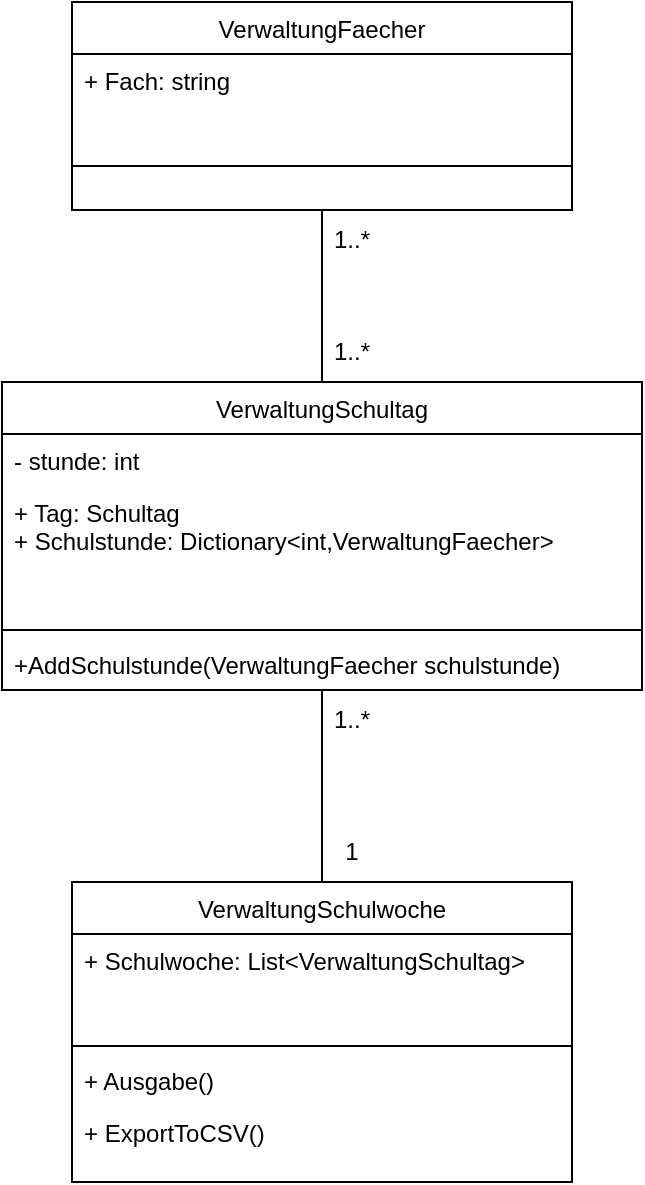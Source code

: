 <mxfile version="20.5.3" type="device"><diagram id="C5RBs43oDa-KdzZeNtuy" name="Page-1"><mxGraphModel dx="784" dy="1125" grid="1" gridSize="10" guides="1" tooltips="1" connect="1" arrows="1" fold="1" page="1" pageScale="1" pageWidth="827" pageHeight="1169" math="0" shadow="0"><root><mxCell id="WIyWlLk6GJQsqaUBKTNV-0"/><mxCell id="WIyWlLk6GJQsqaUBKTNV-1" parent="WIyWlLk6GJQsqaUBKTNV-0"/><mxCell id="PesC4K03k5s6M1anFj5u-26" style="edgeStyle=orthogonalEdgeStyle;rounded=0;orthogonalLoop=1;jettySize=auto;html=1;exitX=0.5;exitY=0;exitDx=0;exitDy=0;entryX=0.5;entryY=1;entryDx=0;entryDy=0;endArrow=none;endFill=0;" edge="1" parent="WIyWlLk6GJQsqaUBKTNV-1" source="PesC4K03k5s6M1anFj5u-1" target="PesC4K03k5s6M1anFj5u-14"><mxGeometry relative="1" as="geometry"/></mxCell><mxCell id="PesC4K03k5s6M1anFj5u-1" value="VerwaltungSchulwoche" style="swimlane;fontStyle=0;align=center;verticalAlign=top;childLayout=stackLayout;horizontal=1;startSize=26;horizontalStack=0;resizeParent=1;resizeLast=0;collapsible=1;marginBottom=0;rounded=0;shadow=0;strokeWidth=1;" vertex="1" parent="WIyWlLk6GJQsqaUBKTNV-1"><mxGeometry x="160" y="530" width="250" height="150" as="geometry"><mxRectangle x="130" y="380" width="160" height="26" as="alternateBounds"/></mxGeometry></mxCell><mxCell id="PesC4K03k5s6M1anFj5u-2" value="+ Schulwoche: List&lt;VerwaltungSchultag&gt;" style="text;align=left;verticalAlign=top;spacingLeft=4;spacingRight=4;overflow=hidden;rotatable=0;points=[[0,0.5],[1,0.5]];portConstraint=eastwest;" vertex="1" parent="PesC4K03k5s6M1anFj5u-1"><mxGeometry y="26" width="250" height="26" as="geometry"/></mxCell><mxCell id="PesC4K03k5s6M1anFj5u-3" value="&#xA;" style="text;align=left;verticalAlign=top;spacingLeft=4;spacingRight=4;overflow=hidden;rotatable=0;points=[[0,0.5],[1,0.5]];portConstraint=eastwest;rounded=0;shadow=0;html=0;" vertex="1" parent="PesC4K03k5s6M1anFj5u-1"><mxGeometry y="52" width="250" height="26" as="geometry"/></mxCell><mxCell id="PesC4K03k5s6M1anFj5u-4" value="" style="line;html=1;strokeWidth=1;align=left;verticalAlign=middle;spacingTop=-1;spacingLeft=3;spacingRight=3;rotatable=0;labelPosition=right;points=[];portConstraint=eastwest;" vertex="1" parent="PesC4K03k5s6M1anFj5u-1"><mxGeometry y="78" width="250" height="8" as="geometry"/></mxCell><mxCell id="PesC4K03k5s6M1anFj5u-5" value="+ Ausgabe()" style="text;align=left;verticalAlign=top;spacingLeft=4;spacingRight=4;overflow=hidden;rotatable=0;points=[[0,0.5],[1,0.5]];portConstraint=eastwest;fontStyle=0" vertex="1" parent="PesC4K03k5s6M1anFj5u-1"><mxGeometry y="86" width="250" height="26" as="geometry"/></mxCell><mxCell id="PesC4K03k5s6M1anFj5u-6" value="+ ExportToCSV()" style="text;align=left;verticalAlign=top;spacingLeft=4;spacingRight=4;overflow=hidden;rotatable=0;points=[[0,0.5],[1,0.5]];portConstraint=eastwest;" vertex="1" parent="PesC4K03k5s6M1anFj5u-1"><mxGeometry y="112" width="250" height="26" as="geometry"/></mxCell><mxCell id="PesC4K03k5s6M1anFj5u-27" style="edgeStyle=orthogonalEdgeStyle;rounded=0;orthogonalLoop=1;jettySize=auto;html=1;exitX=0.5;exitY=0;exitDx=0;exitDy=0;entryX=0.5;entryY=1;entryDx=0;entryDy=0;endArrow=none;endFill=0;" edge="1" parent="WIyWlLk6GJQsqaUBKTNV-1" source="PesC4K03k5s6M1anFj5u-14" target="PesC4K03k5s6M1anFj5u-20"><mxGeometry relative="1" as="geometry"/></mxCell><mxCell id="PesC4K03k5s6M1anFj5u-14" value="VerwaltungSchultag" style="swimlane;fontStyle=0;align=center;verticalAlign=top;childLayout=stackLayout;horizontal=1;startSize=26;horizontalStack=0;resizeParent=1;resizeLast=0;collapsible=1;marginBottom=0;rounded=0;shadow=0;strokeWidth=1;" vertex="1" parent="WIyWlLk6GJQsqaUBKTNV-1"><mxGeometry x="125" y="280" width="320" height="154" as="geometry"><mxRectangle x="130" y="380" width="160" height="26" as="alternateBounds"/></mxGeometry></mxCell><mxCell id="PesC4K03k5s6M1anFj5u-15" value="- stunde: int" style="text;align=left;verticalAlign=top;spacingLeft=4;spacingRight=4;overflow=hidden;rotatable=0;points=[[0,0.5],[1,0.5]];portConstraint=eastwest;" vertex="1" parent="PesC4K03k5s6M1anFj5u-14"><mxGeometry y="26" width="320" height="26" as="geometry"/></mxCell><mxCell id="PesC4K03k5s6M1anFj5u-16" value="+ Tag: Schultag&#xA;+ Schulstunde: Dictionary&lt;int,VerwaltungFaecher&gt;" style="text;align=left;verticalAlign=top;spacingLeft=4;spacingRight=4;overflow=hidden;rotatable=0;points=[[0,0.5],[1,0.5]];portConstraint=eastwest;rounded=0;shadow=0;html=0;" vertex="1" parent="PesC4K03k5s6M1anFj5u-14"><mxGeometry y="52" width="320" height="68" as="geometry"/></mxCell><mxCell id="PesC4K03k5s6M1anFj5u-17" value="" style="line;html=1;strokeWidth=1;align=left;verticalAlign=middle;spacingTop=-1;spacingLeft=3;spacingRight=3;rotatable=0;labelPosition=right;points=[];portConstraint=eastwest;" vertex="1" parent="PesC4K03k5s6M1anFj5u-14"><mxGeometry y="120" width="320" height="8" as="geometry"/></mxCell><mxCell id="PesC4K03k5s6M1anFj5u-18" value="+AddSchulstunde(VerwaltungFaecher schulstunde)" style="text;align=left;verticalAlign=top;spacingLeft=4;spacingRight=4;overflow=hidden;rotatable=0;points=[[0,0.5],[1,0.5]];portConstraint=eastwest;fontStyle=0" vertex="1" parent="PesC4K03k5s6M1anFj5u-14"><mxGeometry y="128" width="320" height="26" as="geometry"/></mxCell><mxCell id="PesC4K03k5s6M1anFj5u-20" value="VerwaltungFaecher" style="swimlane;fontStyle=0;align=center;verticalAlign=top;childLayout=stackLayout;horizontal=1;startSize=26;horizontalStack=0;resizeParent=1;resizeLast=0;collapsible=1;marginBottom=0;rounded=0;shadow=0;strokeWidth=1;" vertex="1" parent="WIyWlLk6GJQsqaUBKTNV-1"><mxGeometry x="160" y="90" width="250" height="104" as="geometry"><mxRectangle x="130" y="380" width="160" height="26" as="alternateBounds"/></mxGeometry></mxCell><mxCell id="PesC4K03k5s6M1anFj5u-21" value="+ Fach: string" style="text;align=left;verticalAlign=top;spacingLeft=4;spacingRight=4;overflow=hidden;rotatable=0;points=[[0,0.5],[1,0.5]];portConstraint=eastwest;" vertex="1" parent="PesC4K03k5s6M1anFj5u-20"><mxGeometry y="26" width="250" height="26" as="geometry"/></mxCell><mxCell id="PesC4K03k5s6M1anFj5u-22" value="&#xA;" style="text;align=left;verticalAlign=top;spacingLeft=4;spacingRight=4;overflow=hidden;rotatable=0;points=[[0,0.5],[1,0.5]];portConstraint=eastwest;rounded=0;shadow=0;html=0;" vertex="1" parent="PesC4K03k5s6M1anFj5u-20"><mxGeometry y="52" width="250" height="26" as="geometry"/></mxCell><mxCell id="PesC4K03k5s6M1anFj5u-23" value="" style="line;html=1;strokeWidth=1;align=left;verticalAlign=middle;spacingTop=-1;spacingLeft=3;spacingRight=3;rotatable=0;labelPosition=right;points=[];portConstraint=eastwest;" vertex="1" parent="PesC4K03k5s6M1anFj5u-20"><mxGeometry y="78" width="250" height="8" as="geometry"/></mxCell><mxCell id="PesC4K03k5s6M1anFj5u-28" value="1" style="text;html=1;strokeColor=none;fillColor=none;align=center;verticalAlign=middle;whiteSpace=wrap;rounded=0;" vertex="1" parent="WIyWlLk6GJQsqaUBKTNV-1"><mxGeometry x="270" y="500" width="60" height="30" as="geometry"/></mxCell><mxCell id="PesC4K03k5s6M1anFj5u-29" value="1..*" style="text;html=1;strokeColor=none;fillColor=none;align=center;verticalAlign=middle;whiteSpace=wrap;rounded=0;" vertex="1" parent="WIyWlLk6GJQsqaUBKTNV-1"><mxGeometry x="270" y="434" width="60" height="30" as="geometry"/></mxCell><mxCell id="PesC4K03k5s6M1anFj5u-30" value="1..*" style="text;html=1;strokeColor=none;fillColor=none;align=center;verticalAlign=middle;whiteSpace=wrap;rounded=0;" vertex="1" parent="WIyWlLk6GJQsqaUBKTNV-1"><mxGeometry x="270" y="194" width="60" height="30" as="geometry"/></mxCell><mxCell id="PesC4K03k5s6M1anFj5u-31" value="1..*" style="text;html=1;strokeColor=none;fillColor=none;align=center;verticalAlign=middle;whiteSpace=wrap;rounded=0;" vertex="1" parent="WIyWlLk6GJQsqaUBKTNV-1"><mxGeometry x="270" y="250" width="60" height="30" as="geometry"/></mxCell></root></mxGraphModel></diagram></mxfile>